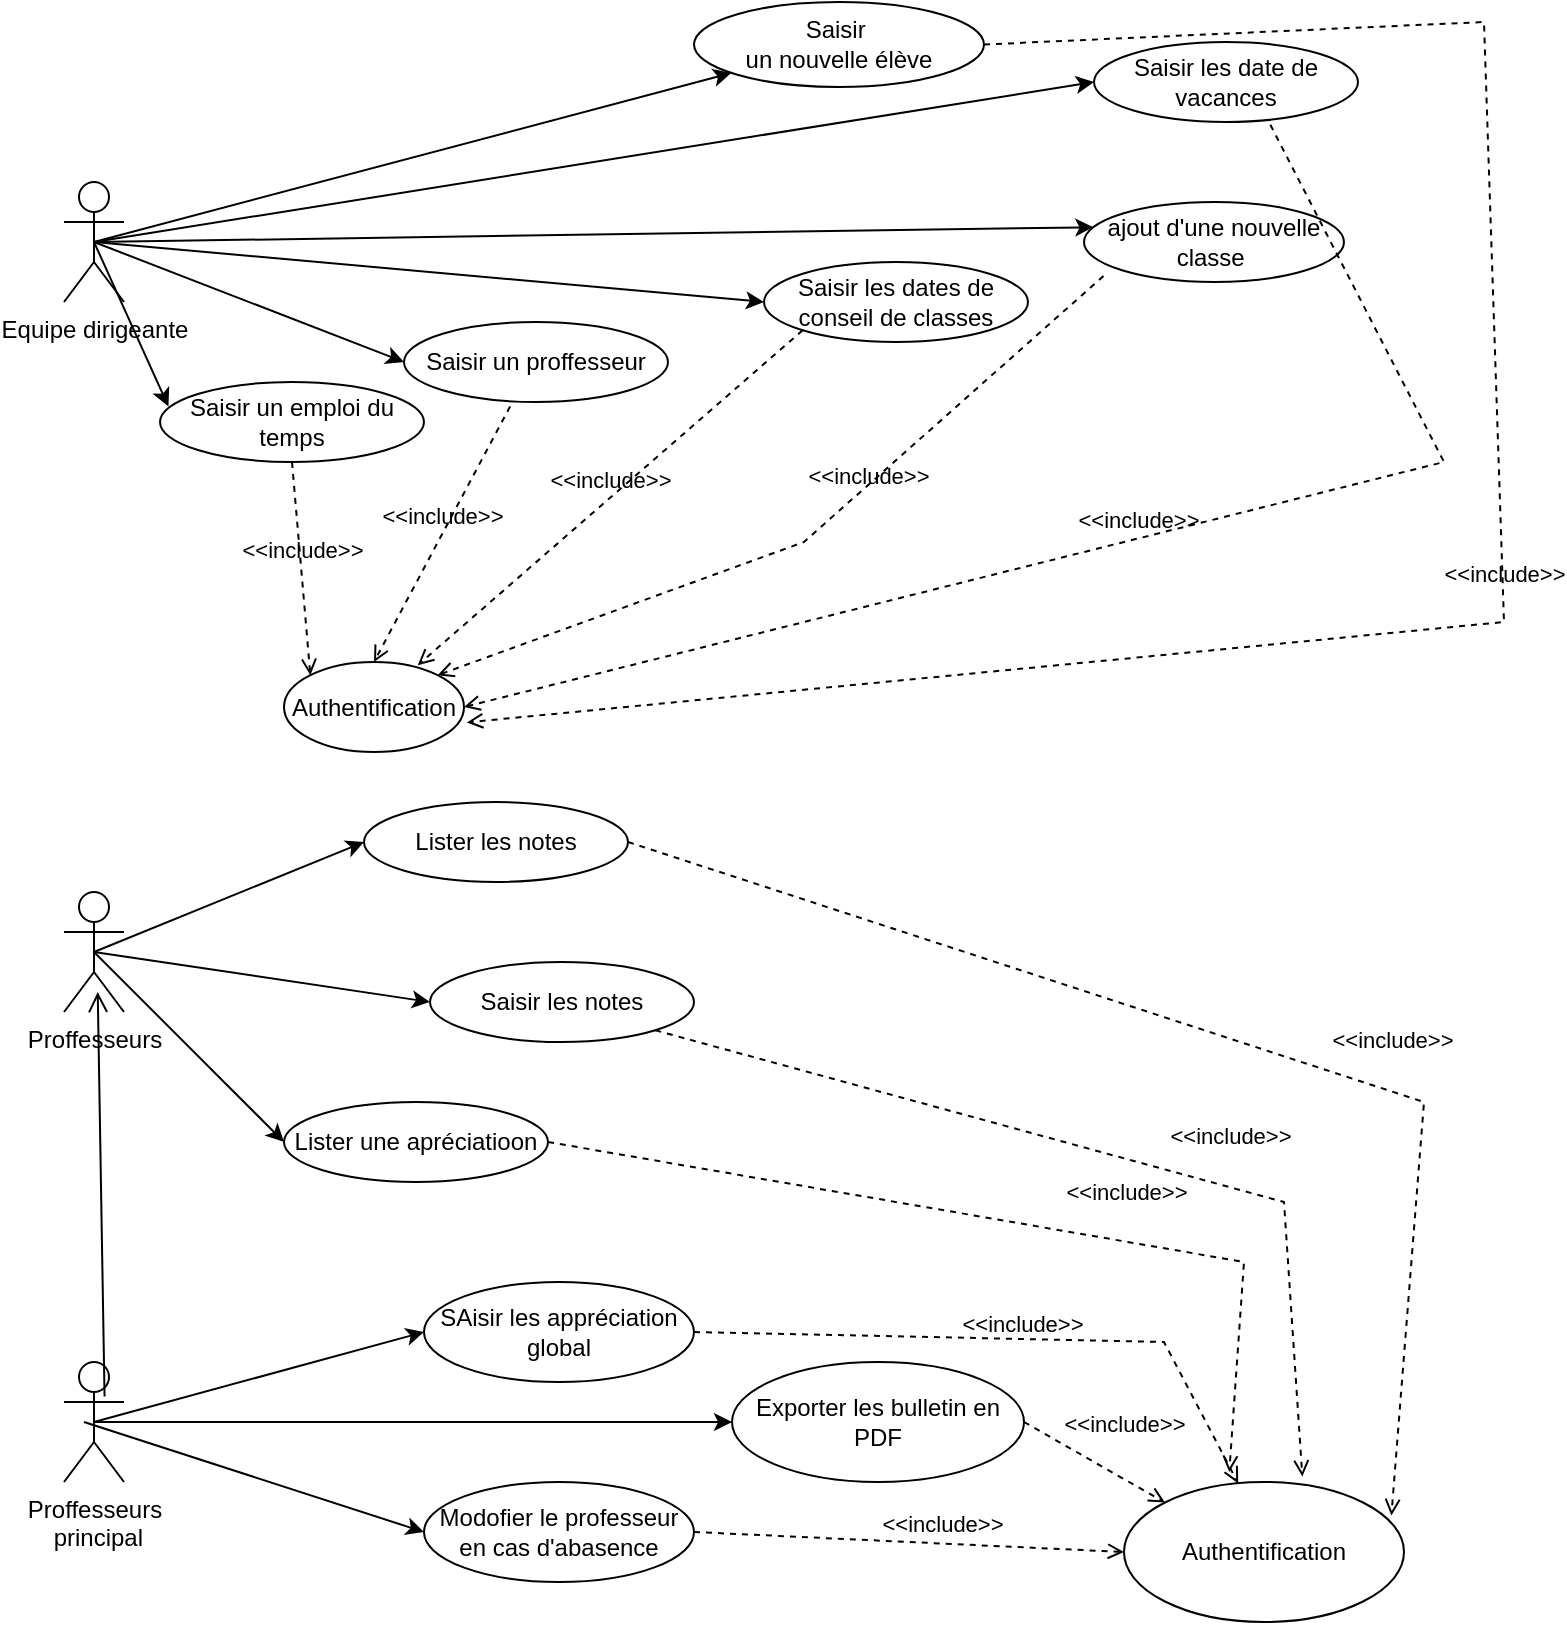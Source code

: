 <mxfile version="24.4.4" type="github">
  <diagram name="Page-1" id="ePbO5p0fnWOSLao09BDe">
    <mxGraphModel dx="1500" dy="803" grid="1" gridSize="10" guides="1" tooltips="1" connect="1" arrows="1" fold="1" page="1" pageScale="1" pageWidth="827" pageHeight="1169" math="0" shadow="0">
      <root>
        <mxCell id="0" />
        <mxCell id="1" parent="0" />
        <mxCell id="5me6bseYTSdpRQsA81gY-1" value="Equipe dirigeante&lt;div&gt;&lt;br&gt;&lt;/div&gt;" style="shape=umlActor;verticalLabelPosition=bottom;verticalAlign=top;html=1;" parent="1" vertex="1">
          <mxGeometry x="90" y="270" width="30" height="60" as="geometry" />
        </mxCell>
        <mxCell id="5me6bseYTSdpRQsA81gY-3" value="" style="endArrow=classic;html=1;rounded=0;exitX=0.5;exitY=0.5;exitDx=0;exitDy=0;exitPerimeter=0;" parent="1" target="5me6bseYTSdpRQsA81gY-4" edge="1" source="5me6bseYTSdpRQsA81gY-1">
          <mxGeometry width="50" height="50" relative="1" as="geometry">
            <mxPoint x="250" y="270" as="sourcePoint" />
            <mxPoint x="260" y="240" as="targetPoint" />
          </mxGeometry>
        </mxCell>
        <mxCell id="5me6bseYTSdpRQsA81gY-4" value="Saisir&amp;nbsp;&lt;div&gt;un nouvelle élève&lt;/div&gt;" style="ellipse;html=1;whiteSpace=wrap;" parent="1" vertex="1">
          <mxGeometry x="405" y="180" width="145" height="42.5" as="geometry" />
        </mxCell>
        <mxCell id="5me6bseYTSdpRQsA81gY-5" value="Saisir un proffesseur" style="ellipse;html=1;whiteSpace=wrap;" parent="1" vertex="1">
          <mxGeometry x="260" y="340" width="132" height="40" as="geometry" />
        </mxCell>
        <mxCell id="5me6bseYTSdpRQsA81gY-6" value="ajout d&#39;une nouvelle classe&amp;nbsp;" style="ellipse;html=1;whiteSpace=wrap;" parent="1" vertex="1">
          <mxGeometry x="600" y="280" width="130" height="40" as="geometry" />
        </mxCell>
        <mxCell id="5me6bseYTSdpRQsA81gY-7" value="Saisir un emploi du temps" style="ellipse;html=1;whiteSpace=wrap;" parent="1" vertex="1">
          <mxGeometry x="138" y="370" width="132" height="40" as="geometry" />
        </mxCell>
        <mxCell id="5me6bseYTSdpRQsA81gY-8" value="" style="endArrow=classic;html=1;rounded=0;entryX=0;entryY=0.5;entryDx=0;entryDy=0;exitX=0.5;exitY=0.5;exitDx=0;exitDy=0;exitPerimeter=0;" parent="1" target="5me6bseYTSdpRQsA81gY-5" edge="1" source="5me6bseYTSdpRQsA81gY-1">
          <mxGeometry width="50" height="50" relative="1" as="geometry">
            <mxPoint x="250" y="270" as="sourcePoint" />
            <mxPoint x="210" y="210" as="targetPoint" />
          </mxGeometry>
        </mxCell>
        <mxCell id="5me6bseYTSdpRQsA81gY-9" value="" style="endArrow=classic;html=1;rounded=0;entryX=0;entryY=0.5;entryDx=0;entryDy=0;exitX=0.5;exitY=0.5;exitDx=0;exitDy=0;exitPerimeter=0;" parent="1" target="5me6bseYTSdpRQsA81gY-17" edge="1" source="5me6bseYTSdpRQsA81gY-1">
          <mxGeometry width="50" height="50" relative="1" as="geometry">
            <mxPoint x="250" y="270" as="sourcePoint" />
            <mxPoint x="460" y="295" as="targetPoint" />
          </mxGeometry>
        </mxCell>
        <mxCell id="5me6bseYTSdpRQsA81gY-10" value="" style="endArrow=classic;html=1;rounded=0;entryX=0.032;entryY=0.305;entryDx=0;entryDy=0;entryPerimeter=0;exitX=0.5;exitY=0.5;exitDx=0;exitDy=0;exitPerimeter=0;" parent="1" target="5me6bseYTSdpRQsA81gY-7" edge="1" source="5me6bseYTSdpRQsA81gY-1">
          <mxGeometry width="50" height="50" relative="1" as="geometry">
            <mxPoint x="250" y="280" as="sourcePoint" />
            <mxPoint x="220" y="210" as="targetPoint" />
          </mxGeometry>
        </mxCell>
        <mxCell id="5me6bseYTSdpRQsA81gY-11" value="" style="endArrow=classic;html=1;rounded=0;entryX=0.036;entryY=0.315;entryDx=0;entryDy=0;entryPerimeter=0;exitX=0.5;exitY=0.5;exitDx=0;exitDy=0;exitPerimeter=0;" parent="1" target="5me6bseYTSdpRQsA81gY-6" edge="1" source="5me6bseYTSdpRQsA81gY-1">
          <mxGeometry width="50" height="50" relative="1" as="geometry">
            <mxPoint x="250" y="270" as="sourcePoint" />
            <mxPoint x="210" y="205" as="targetPoint" />
          </mxGeometry>
        </mxCell>
        <mxCell id="5me6bseYTSdpRQsA81gY-12" value="&lt;div&gt;Proffesseurs&lt;/div&gt;&lt;div&gt;&lt;br&gt;&lt;/div&gt;" style="shape=umlActor;verticalLabelPosition=bottom;verticalAlign=top;html=1;" parent="1" vertex="1">
          <mxGeometry x="90" y="625" width="30" height="60" as="geometry" />
        </mxCell>
        <mxCell id="5me6bseYTSdpRQsA81gY-13" value="Lister les notes" style="ellipse;html=1;whiteSpace=wrap;" parent="1" vertex="1">
          <mxGeometry x="240" y="580" width="132" height="40" as="geometry" />
        </mxCell>
        <mxCell id="5me6bseYTSdpRQsA81gY-14" value="Saisir&lt;span style=&quot;color: rgba(0, 0, 0, 0); font-family: monospace; font-size: 0px; text-align: start; text-wrap: nowrap;&quot;&gt;%3CmxGraphModel%3E%3Croot%3E%3CmxCell%20id%3D%220%22%2F%3E%3CmxCell%20id%3D%221%22%20parent%3D%220%22%2F%3E%3CmxCell%20id%3D%222%22%20value%3D%22Lister%20les%20notes%22%20style%3D%22ellipse%3Bhtml%3D1%3BwhiteSpace%3Dwrap%3B%22%20vertex%3D%221%22%20parent%3D%221%22%3E%3CmxGeometry%20x%3D%22282%22%20y%3D%22440%22%20width%3D%22132%22%20height%3D%2240%22%20as%3D%22geometry%22%2F%3E%3C%2FmxCell%3E%3C%2Froot%3E%3C%2FmxGraphModel%3E&lt;/span&gt;&amp;nbsp;les notes" style="ellipse;html=1;whiteSpace=wrap;" parent="1" vertex="1">
          <mxGeometry x="273" y="660" width="132" height="40" as="geometry" />
        </mxCell>
        <mxCell id="5me6bseYTSdpRQsA81gY-15" value="Lister une apréciatioon" style="ellipse;html=1;whiteSpace=wrap;" parent="1" vertex="1">
          <mxGeometry x="200" y="730" width="132" height="40" as="geometry" />
        </mxCell>
        <mxCell id="5me6bseYTSdpRQsA81gY-16" value="Saisir les date de vacances" style="ellipse;html=1;whiteSpace=wrap;" parent="1" vertex="1">
          <mxGeometry x="605" y="200" width="132" height="40" as="geometry" />
        </mxCell>
        <mxCell id="5me6bseYTSdpRQsA81gY-17" value="Saisir les dates de conseil de classes" style="ellipse;html=1;whiteSpace=wrap;" parent="1" vertex="1">
          <mxGeometry x="440" y="310" width="132" height="40" as="geometry" />
        </mxCell>
        <mxCell id="5me6bseYTSdpRQsA81gY-18" value="" style="endArrow=classic;html=1;rounded=0;entryX=0;entryY=0.5;entryDx=0;entryDy=0;exitX=0.5;exitY=0.5;exitDx=0;exitDy=0;exitPerimeter=0;" parent="1" target="5me6bseYTSdpRQsA81gY-16" edge="1" source="5me6bseYTSdpRQsA81gY-1">
          <mxGeometry width="50" height="50" relative="1" as="geometry">
            <mxPoint x="250" y="270" as="sourcePoint" />
            <mxPoint x="470" y="330" as="targetPoint" />
          </mxGeometry>
        </mxCell>
        <mxCell id="5me6bseYTSdpRQsA81gY-19" value="" style="endArrow=classic;html=1;rounded=0;entryX=0;entryY=0.5;entryDx=0;entryDy=0;exitX=0.5;exitY=0.5;exitDx=0;exitDy=0;exitPerimeter=0;" parent="1" source="5me6bseYTSdpRQsA81gY-12" target="5me6bseYTSdpRQsA81gY-13" edge="1">
          <mxGeometry width="50" height="50" relative="1" as="geometry">
            <mxPoint x="189" y="560" as="sourcePoint" />
            <mxPoint x="340" y="600" as="targetPoint" />
          </mxGeometry>
        </mxCell>
        <mxCell id="5me6bseYTSdpRQsA81gY-20" value="" style="endArrow=classic;html=1;rounded=0;entryX=0;entryY=0.5;entryDx=0;entryDy=0;exitX=0.5;exitY=0.5;exitDx=0;exitDy=0;exitPerimeter=0;" parent="1" source="5me6bseYTSdpRQsA81gY-12" target="5me6bseYTSdpRQsA81gY-14" edge="1">
          <mxGeometry width="50" height="50" relative="1" as="geometry">
            <mxPoint x="170" y="669" as="sourcePoint" />
            <mxPoint x="302" y="660" as="targetPoint" />
          </mxGeometry>
        </mxCell>
        <mxCell id="5me6bseYTSdpRQsA81gY-21" value="" style="endArrow=classic;html=1;rounded=0;entryX=0;entryY=0.5;entryDx=0;entryDy=0;exitX=0.5;exitY=0.5;exitDx=0;exitDy=0;exitPerimeter=0;" parent="1" source="5me6bseYTSdpRQsA81gY-12" target="5me6bseYTSdpRQsA81gY-15" edge="1">
          <mxGeometry width="50" height="50" relative="1" as="geometry">
            <mxPoint x="180" y="679" as="sourcePoint" />
            <mxPoint x="312" y="670" as="targetPoint" />
          </mxGeometry>
        </mxCell>
        <mxCell id="5me6bseYTSdpRQsA81gY-22" value="&lt;div&gt;Proffesseurs&lt;/div&gt;&lt;div&gt;&amp;nbsp;principal&lt;/div&gt;" style="shape=umlActor;verticalLabelPosition=bottom;verticalAlign=top;html=1;" parent="1" vertex="1">
          <mxGeometry x="90" y="860" width="30" height="60" as="geometry" />
        </mxCell>
        <mxCell id="5me6bseYTSdpRQsA81gY-23" value="&lt;div style=&quot;text-align: center;&quot;&gt;&lt;span style=&quot;text-align: start; background-color: initial;&quot;&gt;SAisir les appréciation global&lt;/span&gt;&lt;span style=&quot;color: rgba(0, 0, 0, 0); font-family: monospace; font-size: 0px; text-align: start; text-wrap: nowrap; background-color: initial;&quot;&gt;3CmxGraphModel%3E%3Croot%3E%3CmxCell%20id%3D%220%22%2F%3E%3CmxCell%20id%3D%221%22%20parent%3D%220%22%2F%3E%3CmxCell%20id%3D%222%22%20value%3D%22Lister%20les%20notes%22%20style%3D%22ellipse%3Bhtml%3D1%3BwhiteSpace%3Dwrap%3B%22%20vertex%3D%221%22%20parent%3D%221%22%3E%3CmxGeometry%20x%3D%22282%22%20y%3D%22440%22%20width%3D%22132%22%20height%3D%2240%22%20as%3D%22geometry%22%2F%3E%3C%2FmxCell%3E%3C%2Froot%3E%3C%2FmxGr&lt;/span&gt;&lt;/div&gt;" style="ellipse;html=1;whiteSpace=wrap;" parent="1" vertex="1">
          <mxGeometry x="270" y="820" width="135" height="50" as="geometry" />
        </mxCell>
        <mxCell id="5me6bseYTSdpRQsA81gY-24" value="Modofier le professeur en cas d&#39;abasence" style="ellipse;html=1;whiteSpace=wrap;" parent="1" vertex="1">
          <mxGeometry x="270" y="920" width="135" height="50" as="geometry" />
        </mxCell>
        <mxCell id="5me6bseYTSdpRQsA81gY-25" value="" style="endArrow=classic;html=1;rounded=0;entryX=0;entryY=0.5;entryDx=0;entryDy=0;exitX=0.5;exitY=0.5;exitDx=0;exitDy=0;exitPerimeter=0;" parent="1" source="5me6bseYTSdpRQsA81gY-22" target="5me6bseYTSdpRQsA81gY-23" edge="1">
          <mxGeometry width="50" height="50" relative="1" as="geometry">
            <mxPoint x="160" y="760" as="sourcePoint" />
            <mxPoint x="302" y="845" as="targetPoint" />
          </mxGeometry>
        </mxCell>
        <mxCell id="5me6bseYTSdpRQsA81gY-26" value="" style="endArrow=classic;html=1;rounded=0;entryX=0;entryY=0.5;entryDx=0;entryDy=0;exitX=0.333;exitY=0.5;exitDx=0;exitDy=0;exitPerimeter=0;" parent="1" source="5me6bseYTSdpRQsA81gY-22" target="5me6bseYTSdpRQsA81gY-24" edge="1">
          <mxGeometry width="50" height="50" relative="1" as="geometry">
            <mxPoint x="150" y="890" as="sourcePoint" />
            <mxPoint x="282" y="975" as="targetPoint" />
          </mxGeometry>
        </mxCell>
        <mxCell id="5me6bseYTSdpRQsA81gY-27" value="Exporter les bulletin en PDF" style="ellipse;html=1;whiteSpace=wrap;" parent="1" vertex="1">
          <mxGeometry x="424" y="860" width="146" height="60" as="geometry" />
        </mxCell>
        <mxCell id="5me6bseYTSdpRQsA81gY-28" value="" style="endArrow=classic;html=1;rounded=0;entryX=0;entryY=0.5;entryDx=0;entryDy=0;exitX=0.5;exitY=0.5;exitDx=0;exitDy=0;exitPerimeter=0;" parent="1" target="5me6bseYTSdpRQsA81gY-27" edge="1" source="5me6bseYTSdpRQsA81gY-22">
          <mxGeometry width="50" height="50" relative="1" as="geometry">
            <mxPoint x="110" y="890" as="sourcePoint" />
            <mxPoint x="280" y="855" as="targetPoint" />
          </mxGeometry>
        </mxCell>
        <mxCell id="Jf9gSHhXKmrXg9OaZqE8-3" value="&amp;lt;&amp;lt;include&amp;gt;&amp;gt;" style="html=1;verticalAlign=bottom;labelBackgroundColor=none;endArrow=open;endFill=0;dashed=1;rounded=0;entryX=0.637;entryY=-0.039;entryDx=0;entryDy=0;exitX=1;exitY=1;exitDx=0;exitDy=0;entryPerimeter=0;" edge="1" parent="1" source="5me6bseYTSdpRQsA81gY-14" target="Jf9gSHhXKmrXg9OaZqE8-5">
          <mxGeometry x="0.266" y="16" width="160" relative="1" as="geometry">
            <mxPoint x="270" y="640" as="sourcePoint" />
            <mxPoint x="540.0" y="765" as="targetPoint" />
            <Array as="points">
              <mxPoint x="700" y="780" />
            </Array>
            <mxPoint as="offset" />
          </mxGeometry>
        </mxCell>
        <mxCell id="Jf9gSHhXKmrXg9OaZqE8-4" value="&amp;lt;&amp;lt;include&amp;gt;&amp;gt;" style="html=1;verticalAlign=bottom;labelBackgroundColor=none;endArrow=open;endFill=0;dashed=1;rounded=0;entryX=0;entryY=0.5;entryDx=0;entryDy=0;exitX=1;exitY=0.5;exitDx=0;exitDy=0;" edge="1" parent="1" source="5me6bseYTSdpRQsA81gY-24" target="Jf9gSHhXKmrXg9OaZqE8-5">
          <mxGeometry x="0.162" y="1" width="160" relative="1" as="geometry">
            <mxPoint x="150" y="890" as="sourcePoint" />
            <mxPoint x="660" y="920" as="targetPoint" />
            <mxPoint x="-1" as="offset" />
          </mxGeometry>
        </mxCell>
        <mxCell id="Jf9gSHhXKmrXg9OaZqE8-5" value="Authentification" style="ellipse;whiteSpace=wrap;html=1;" vertex="1" parent="1">
          <mxGeometry x="620" y="920" width="140" height="70" as="geometry" />
        </mxCell>
        <mxCell id="Jf9gSHhXKmrXg9OaZqE8-6" value="Authentification" style="ellipse;whiteSpace=wrap;html=1;" vertex="1" parent="1">
          <mxGeometry x="200" y="510" width="90" height="45" as="geometry" />
        </mxCell>
        <mxCell id="Jf9gSHhXKmrXg9OaZqE8-7" value="&amp;lt;&amp;lt;include&amp;gt;&amp;gt;" style="html=1;verticalAlign=bottom;labelBackgroundColor=none;endArrow=open;endFill=0;dashed=1;rounded=0;entryX=0;entryY=0;entryDx=0;entryDy=0;exitX=0.5;exitY=1;exitDx=0;exitDy=0;" edge="1" parent="1" source="5me6bseYTSdpRQsA81gY-7" target="Jf9gSHhXKmrXg9OaZqE8-6">
          <mxGeometry width="160" relative="1" as="geometry">
            <mxPoint x="330" y="380" as="sourcePoint" />
            <mxPoint x="490" y="380" as="targetPoint" />
          </mxGeometry>
        </mxCell>
        <mxCell id="Jf9gSHhXKmrXg9OaZqE8-8" value="&amp;lt;&amp;lt;include&amp;gt;&amp;gt;" style="html=1;verticalAlign=bottom;labelBackgroundColor=none;endArrow=open;endFill=0;dashed=1;rounded=0;entryX=1;entryY=0.5;entryDx=0;entryDy=0;exitX=0.668;exitY=1.035;exitDx=0;exitDy=0;exitPerimeter=0;" edge="1" parent="1" source="5me6bseYTSdpRQsA81gY-16" target="Jf9gSHhXKmrXg9OaZqE8-6">
          <mxGeometry width="160" relative="1" as="geometry">
            <mxPoint x="640" y="428" as="sourcePoint" />
            <mxPoint x="820" y="485" as="targetPoint" />
            <Array as="points">
              <mxPoint x="780" y="410" />
            </Array>
          </mxGeometry>
        </mxCell>
        <mxCell id="Jf9gSHhXKmrXg9OaZqE8-9" value="&amp;lt;&amp;lt;include&amp;gt;&amp;gt;" style="html=1;verticalAlign=bottom;labelBackgroundColor=none;endArrow=open;endFill=0;dashed=1;rounded=0;entryX=0.5;entryY=0;entryDx=0;entryDy=0;exitX=0.402;exitY=1.055;exitDx=0;exitDy=0;exitPerimeter=0;" edge="1" parent="1" source="5me6bseYTSdpRQsA81gY-5" target="Jf9gSHhXKmrXg9OaZqE8-6">
          <mxGeometry width="160" relative="1" as="geometry">
            <mxPoint x="542" y="370" as="sourcePoint" />
            <mxPoint x="722" y="427" as="targetPoint" />
          </mxGeometry>
        </mxCell>
        <mxCell id="Jf9gSHhXKmrXg9OaZqE8-10" value="&amp;lt;&amp;lt;include&amp;gt;&amp;gt;" style="html=1;verticalAlign=bottom;labelBackgroundColor=none;endArrow=open;endFill=0;dashed=1;rounded=0;entryX=0.743;entryY=0.035;entryDx=0;entryDy=0;exitX=0;exitY=1;exitDx=0;exitDy=0;entryPerimeter=0;" edge="1" parent="1" source="5me6bseYTSdpRQsA81gY-17" target="Jf9gSHhXKmrXg9OaZqE8-6">
          <mxGeometry width="160" relative="1" as="geometry">
            <mxPoint x="557" y="383" as="sourcePoint" />
            <mxPoint x="737" y="440" as="targetPoint" />
          </mxGeometry>
        </mxCell>
        <mxCell id="Jf9gSHhXKmrXg9OaZqE8-11" value="&amp;lt;&amp;lt;include&amp;gt;&amp;gt;" style="html=1;verticalAlign=bottom;labelBackgroundColor=none;endArrow=open;endFill=0;dashed=1;rounded=0;entryX=1;entryY=0;entryDx=0;entryDy=0;exitX=0.075;exitY=0.925;exitDx=0;exitDy=0;exitPerimeter=0;" edge="1" parent="1" source="5me6bseYTSdpRQsA81gY-6" target="Jf9gSHhXKmrXg9OaZqE8-6">
          <mxGeometry x="-0.189" y="3" width="160" relative="1" as="geometry">
            <mxPoint x="428" y="350" as="sourcePoint" />
            <mxPoint x="608" y="407" as="targetPoint" />
            <Array as="points">
              <mxPoint x="460" y="450" />
            </Array>
            <mxPoint as="offset" />
          </mxGeometry>
        </mxCell>
        <mxCell id="Jf9gSHhXKmrXg9OaZqE8-12" value="&amp;lt;&amp;lt;include&amp;gt;&amp;gt;" style="html=1;verticalAlign=bottom;labelBackgroundColor=none;endArrow=open;endFill=0;dashed=1;rounded=0;entryX=1.016;entryY=0.671;entryDx=0;entryDy=0;exitX=1;exitY=0.5;exitDx=0;exitDy=0;entryPerimeter=0;" edge="1" parent="1" source="5me6bseYTSdpRQsA81gY-4" target="Jf9gSHhXKmrXg9OaZqE8-6">
          <mxGeometry width="160" relative="1" as="geometry">
            <mxPoint x="356" y="440" as="sourcePoint" />
            <mxPoint x="536" y="497" as="targetPoint" />
            <Array as="points">
              <mxPoint x="800" y="190" />
              <mxPoint x="810" y="490" />
            </Array>
          </mxGeometry>
        </mxCell>
        <mxCell id="Jf9gSHhXKmrXg9OaZqE8-14" value="&amp;lt;&amp;lt;include&amp;gt;&amp;gt;" style="html=1;verticalAlign=bottom;labelBackgroundColor=none;endArrow=open;endFill=0;dashed=1;rounded=0;exitX=1;exitY=0.5;exitDx=0;exitDy=0;entryX=0.955;entryY=0.239;entryDx=0;entryDy=0;entryPerimeter=0;" edge="1" parent="1" source="5me6bseYTSdpRQsA81gY-13" target="Jf9gSHhXKmrXg9OaZqE8-5">
          <mxGeometry x="0.266" y="16" width="160" relative="1" as="geometry">
            <mxPoint x="390" y="600" as="sourcePoint" />
            <mxPoint x="569.034" y="736.62" as="targetPoint" />
            <mxPoint as="offset" />
            <Array as="points">
              <mxPoint x="770" y="730" />
            </Array>
          </mxGeometry>
        </mxCell>
        <mxCell id="Jf9gSHhXKmrXg9OaZqE8-15" value="&amp;lt;&amp;lt;include&amp;gt;&amp;gt;" style="html=1;verticalAlign=bottom;labelBackgroundColor=none;endArrow=open;endFill=0;dashed=1;rounded=0;entryX=0.376;entryY=-0.071;entryDx=0;entryDy=0;exitX=1;exitY=0.5;exitDx=0;exitDy=0;entryPerimeter=0;" edge="1" parent="1" source="5me6bseYTSdpRQsA81gY-15" target="Jf9gSHhXKmrXg9OaZqE8-5">
          <mxGeometry x="0.266" y="16" width="160" relative="1" as="geometry">
            <mxPoint x="406" y="714" as="sourcePoint" />
            <mxPoint x="559.995" y="789.492" as="targetPoint" />
            <mxPoint as="offset" />
            <Array as="points">
              <mxPoint x="680" y="810" />
            </Array>
          </mxGeometry>
        </mxCell>
        <mxCell id="Jf9gSHhXKmrXg9OaZqE8-16" value="&amp;lt;&amp;lt;include&amp;gt;&amp;gt;" style="html=1;verticalAlign=bottom;labelBackgroundColor=none;endArrow=open;endFill=0;dashed=1;rounded=0;entryX=0.408;entryY=0.01;entryDx=0;entryDy=0;exitX=1;exitY=0.5;exitDx=0;exitDy=0;entryPerimeter=0;" edge="1" parent="1" source="5me6bseYTSdpRQsA81gY-23" target="Jf9gSHhXKmrXg9OaZqE8-5">
          <mxGeometry x="0.048" y="-1" width="160" relative="1" as="geometry">
            <mxPoint x="503" y="842" as="sourcePoint" />
            <mxPoint x="717" y="840" as="targetPoint" />
            <mxPoint x="-1" as="offset" />
            <Array as="points">
              <mxPoint x="640" y="850" />
            </Array>
          </mxGeometry>
        </mxCell>
        <mxCell id="Jf9gSHhXKmrXg9OaZqE8-17" value="&amp;lt;&amp;lt;include&amp;gt;&amp;gt;" style="html=1;verticalAlign=bottom;labelBackgroundColor=none;endArrow=open;endFill=0;dashed=1;rounded=0;entryX=0;entryY=0;entryDx=0;entryDy=0;exitX=1;exitY=0.5;exitDx=0;exitDy=0;" edge="1" parent="1" source="5me6bseYTSdpRQsA81gY-27" target="Jf9gSHhXKmrXg9OaZqE8-5">
          <mxGeometry x="0.194" y="16" width="160" relative="1" as="geometry">
            <mxPoint x="426" y="977" as="sourcePoint" />
            <mxPoint x="640" y="975" as="targetPoint" />
            <mxPoint as="offset" />
          </mxGeometry>
        </mxCell>
        <mxCell id="Jf9gSHhXKmrXg9OaZqE8-20" value="" style="endArrow=open;startArrow=none;endFill=0;startFill=0;endSize=8;html=1;verticalAlign=bottom;labelBackgroundColor=none;strokeWidth=1;rounded=0;entryX=0.562;entryY=0.833;entryDx=0;entryDy=0;entryPerimeter=0;exitX=0.676;exitY=0.288;exitDx=0;exitDy=0;exitPerimeter=0;" edge="1" parent="1" source="5me6bseYTSdpRQsA81gY-22" target="5me6bseYTSdpRQsA81gY-12">
          <mxGeometry width="160" relative="1" as="geometry">
            <mxPoint x="40" y="830" as="sourcePoint" />
            <mxPoint x="200" y="830" as="targetPoint" />
          </mxGeometry>
        </mxCell>
      </root>
    </mxGraphModel>
  </diagram>
</mxfile>
